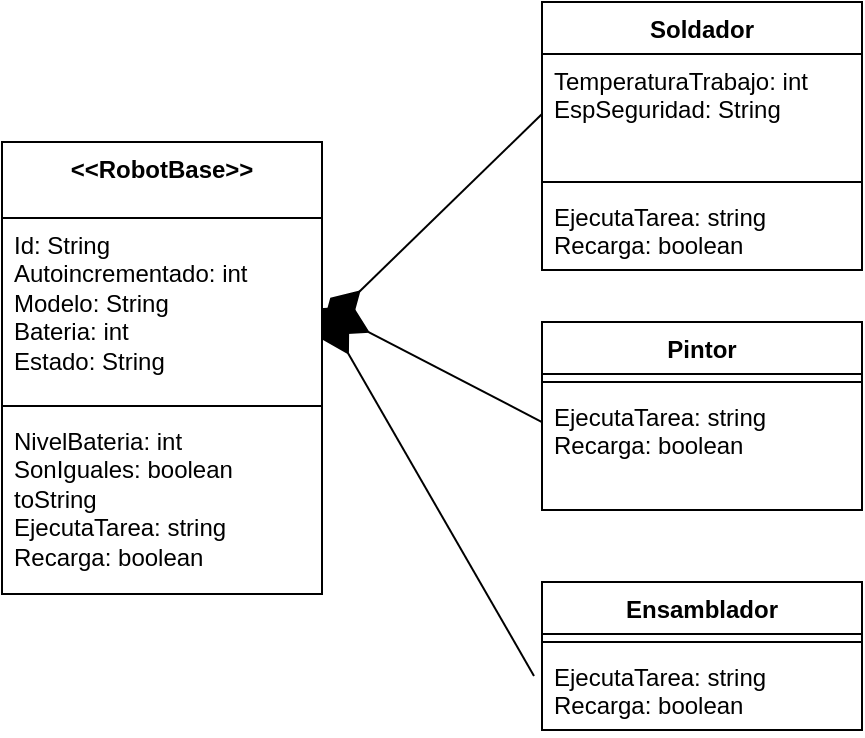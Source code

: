 <mxfile version="26.0.15">
  <diagram name="Página-1" id="uyZBFZODLlckJWS0ArHa">
    <mxGraphModel dx="1513" dy="1949" grid="1" gridSize="10" guides="1" tooltips="1" connect="1" arrows="1" fold="1" page="1" pageScale="1" pageWidth="827" pageHeight="1169" math="0" shadow="0">
      <root>
        <mxCell id="0" />
        <mxCell id="1" parent="0" />
        <mxCell id="T0rlumYX0DxNWeCfZ742-5" value="&amp;lt;&amp;lt;RobotBase&amp;gt;&amp;gt;" style="swimlane;fontStyle=1;align=center;verticalAlign=top;childLayout=stackLayout;horizontal=1;startSize=38;horizontalStack=0;resizeParent=1;resizeParentMax=0;resizeLast=0;collapsible=1;marginBottom=0;whiteSpace=wrap;html=1;autosize=1;" vertex="1" parent="1">
          <mxGeometry x="90" y="-30" width="160" height="226" as="geometry" />
        </mxCell>
        <mxCell id="T0rlumYX0DxNWeCfZ742-6" value="Id: String&lt;div&gt;Autoincrementado: int&lt;/div&gt;&lt;div&gt;Modelo: String&lt;/div&gt;&lt;div&gt;Bateria: int&amp;nbsp;&lt;/div&gt;&lt;div&gt;Estado: String&lt;/div&gt;" style="text;strokeColor=none;fillColor=none;align=left;verticalAlign=top;spacingLeft=4;spacingRight=4;overflow=hidden;rotatable=0;points=[[0,0.5],[1,0.5]];portConstraint=eastwest;whiteSpace=wrap;html=1;autosize=1;" vertex="1" parent="T0rlumYX0DxNWeCfZ742-5">
          <mxGeometry y="38" width="160" height="90" as="geometry" />
        </mxCell>
        <mxCell id="T0rlumYX0DxNWeCfZ742-7" value="" style="line;strokeWidth=1;fillColor=none;align=left;verticalAlign=middle;spacingTop=-1;spacingLeft=3;spacingRight=3;rotatable=0;labelPosition=right;points=[];portConstraint=eastwest;strokeColor=inherit;autosize=1;" vertex="1" parent="T0rlumYX0DxNWeCfZ742-5">
          <mxGeometry y="128" width="160" height="8" as="geometry" />
        </mxCell>
        <mxCell id="T0rlumYX0DxNWeCfZ742-8" value="NivelBateria: int&lt;div&gt;SonIguales: boolean&lt;/div&gt;&lt;div&gt;toString&lt;/div&gt;&lt;div&gt;EjecutaTarea: string&lt;/div&gt;&lt;div&gt;Recarga: boolean&lt;/div&gt;" style="text;strokeColor=none;fillColor=none;align=left;verticalAlign=top;spacingLeft=4;spacingRight=4;overflow=hidden;rotatable=0;points=[[0,0.5],[1,0.5]];portConstraint=eastwest;whiteSpace=wrap;html=1;autosize=1;" vertex="1" parent="T0rlumYX0DxNWeCfZ742-5">
          <mxGeometry y="136" width="160" height="90" as="geometry" />
        </mxCell>
        <mxCell id="T0rlumYX0DxNWeCfZ742-17" value="Soldador" style="swimlane;fontStyle=1;align=center;verticalAlign=top;childLayout=stackLayout;horizontal=1;startSize=26;horizontalStack=0;resizeParent=1;resizeParentMax=0;resizeLast=0;collapsible=1;marginBottom=0;whiteSpace=wrap;html=1;autosize=1;" vertex="1" parent="1">
          <mxGeometry x="360" y="-100" width="160" height="134" as="geometry" />
        </mxCell>
        <mxCell id="T0rlumYX0DxNWeCfZ742-18" value="TemperaturaTrabajo: int&lt;div&gt;EspSeguridad: String&lt;/div&gt;&lt;div&gt;&lt;br&gt;&lt;/div&gt;" style="text;strokeColor=none;fillColor=none;align=left;verticalAlign=top;spacingLeft=4;spacingRight=4;overflow=hidden;rotatable=0;points=[[0,0.5],[1,0.5]];portConstraint=eastwest;whiteSpace=wrap;html=1;autosize=1;" vertex="1" parent="T0rlumYX0DxNWeCfZ742-17">
          <mxGeometry y="26" width="160" height="60" as="geometry" />
        </mxCell>
        <mxCell id="T0rlumYX0DxNWeCfZ742-19" value="" style="line;strokeWidth=1;fillColor=none;align=left;verticalAlign=middle;spacingTop=-1;spacingLeft=3;spacingRight=3;rotatable=0;labelPosition=right;points=[];portConstraint=eastwest;strokeColor=inherit;autosize=1;" vertex="1" parent="T0rlumYX0DxNWeCfZ742-17">
          <mxGeometry y="86" width="160" height="8" as="geometry" />
        </mxCell>
        <mxCell id="T0rlumYX0DxNWeCfZ742-20" value="&lt;div&gt;EjecutaTarea: string&lt;/div&gt;&lt;div&gt;Recarga: boolean&lt;/div&gt;" style="text;strokeColor=none;fillColor=none;align=left;verticalAlign=top;spacingLeft=4;spacingRight=4;overflow=hidden;rotatable=0;points=[[0,0.5],[1,0.5]];portConstraint=eastwest;whiteSpace=wrap;html=1;autosize=1;" vertex="1" parent="T0rlumYX0DxNWeCfZ742-17">
          <mxGeometry y="94" width="160" height="40" as="geometry" />
        </mxCell>
        <mxCell id="T0rlumYX0DxNWeCfZ742-21" value="Pintor&lt;div&gt;&lt;br&gt;&lt;/div&gt;" style="swimlane;fontStyle=1;align=center;verticalAlign=top;childLayout=stackLayout;horizontal=1;startSize=26;horizontalStack=0;resizeParent=1;resizeParentMax=0;resizeLast=0;collapsible=1;marginBottom=0;whiteSpace=wrap;html=1;autosize=1;" vertex="1" parent="1">
          <mxGeometry x="360" y="60" width="160" height="94" as="geometry" />
        </mxCell>
        <mxCell id="T0rlumYX0DxNWeCfZ742-23" value="" style="line;strokeWidth=1;fillColor=none;align=left;verticalAlign=middle;spacingTop=-1;spacingLeft=3;spacingRight=3;rotatable=0;labelPosition=right;points=[];portConstraint=eastwest;strokeColor=inherit;autosize=1;" vertex="1" parent="T0rlumYX0DxNWeCfZ742-21">
          <mxGeometry y="26" width="160" height="8" as="geometry" />
        </mxCell>
        <mxCell id="T0rlumYX0DxNWeCfZ742-24" value="&lt;div&gt;EjecutaTarea: string&lt;/div&gt;&lt;div&gt;Recarga: boolean&lt;/div&gt;&lt;div&gt;&lt;br&gt;&lt;/div&gt;" style="text;strokeColor=none;fillColor=none;align=left;verticalAlign=top;spacingLeft=4;spacingRight=4;overflow=hidden;rotatable=0;points=[[0,0.5],[1,0.5]];portConstraint=eastwest;whiteSpace=wrap;html=1;autosize=1;" vertex="1" parent="T0rlumYX0DxNWeCfZ742-21">
          <mxGeometry y="34" width="160" height="60" as="geometry" />
        </mxCell>
        <mxCell id="T0rlumYX0DxNWeCfZ742-25" value="Ensamblador" style="swimlane;fontStyle=1;align=center;verticalAlign=top;childLayout=stackLayout;horizontal=1;startSize=26;horizontalStack=0;resizeParent=1;resizeParentMax=0;resizeLast=0;collapsible=1;marginBottom=0;whiteSpace=wrap;html=1;autosize=1;" vertex="1" parent="1">
          <mxGeometry x="360" y="190" width="160" height="74" as="geometry" />
        </mxCell>
        <mxCell id="T0rlumYX0DxNWeCfZ742-27" value="" style="line;strokeWidth=1;fillColor=none;align=left;verticalAlign=middle;spacingTop=-1;spacingLeft=3;spacingRight=3;rotatable=0;labelPosition=right;points=[];portConstraint=eastwest;strokeColor=inherit;autosize=1;" vertex="1" parent="T0rlumYX0DxNWeCfZ742-25">
          <mxGeometry y="26" width="160" height="8" as="geometry" />
        </mxCell>
        <mxCell id="T0rlumYX0DxNWeCfZ742-28" value="&lt;div&gt;EjecutaTarea: string&lt;/div&gt;&lt;div&gt;Recarga: boolean&lt;/div&gt;" style="text;strokeColor=none;fillColor=none;align=left;verticalAlign=top;spacingLeft=4;spacingRight=4;overflow=hidden;rotatable=0;points=[[0,0.5],[1,0.5]];portConstraint=eastwest;whiteSpace=wrap;html=1;autosize=1;" vertex="1" parent="T0rlumYX0DxNWeCfZ742-25">
          <mxGeometry y="34" width="160" height="40" as="geometry" />
        </mxCell>
        <mxCell id="T0rlumYX0DxNWeCfZ742-31" value="" style="endArrow=diamondThin;endFill=1;endSize=24;html=1;rounded=0;entryX=1;entryY=0.611;entryDx=0;entryDy=0;exitX=0;exitY=0.5;exitDx=0;exitDy=0;entryPerimeter=0;" edge="1" parent="1" source="T0rlumYX0DxNWeCfZ742-18" target="T0rlumYX0DxNWeCfZ742-6">
          <mxGeometry width="160" relative="1" as="geometry">
            <mxPoint x="260" y="210" as="sourcePoint" />
            <mxPoint x="420" y="210" as="targetPoint" />
          </mxGeometry>
        </mxCell>
        <mxCell id="T0rlumYX0DxNWeCfZ742-32" value="" style="endArrow=diamondThin;endFill=1;endSize=24;html=1;rounded=0;entryX=1;entryY=0.5;entryDx=0;entryDy=0;exitX=0;exitY=0.267;exitDx=0;exitDy=0;exitPerimeter=0;" edge="1" parent="1" source="T0rlumYX0DxNWeCfZ742-24" target="T0rlumYX0DxNWeCfZ742-6">
          <mxGeometry width="160" relative="1" as="geometry">
            <mxPoint x="260" y="210" as="sourcePoint" />
            <mxPoint x="420" y="210" as="targetPoint" />
          </mxGeometry>
        </mxCell>
        <mxCell id="T0rlumYX0DxNWeCfZ742-33" value="" style="endArrow=diamondThin;endFill=1;endSize=24;html=1;rounded=0;entryX=1;entryY=0.5;entryDx=0;entryDy=0;exitX=-0.025;exitY=0.325;exitDx=0;exitDy=0;exitPerimeter=0;" edge="1" parent="1" source="T0rlumYX0DxNWeCfZ742-28" target="T0rlumYX0DxNWeCfZ742-6">
          <mxGeometry width="160" relative="1" as="geometry">
            <mxPoint x="260" y="210" as="sourcePoint" />
            <mxPoint x="420" y="210" as="targetPoint" />
          </mxGeometry>
        </mxCell>
      </root>
    </mxGraphModel>
  </diagram>
</mxfile>
